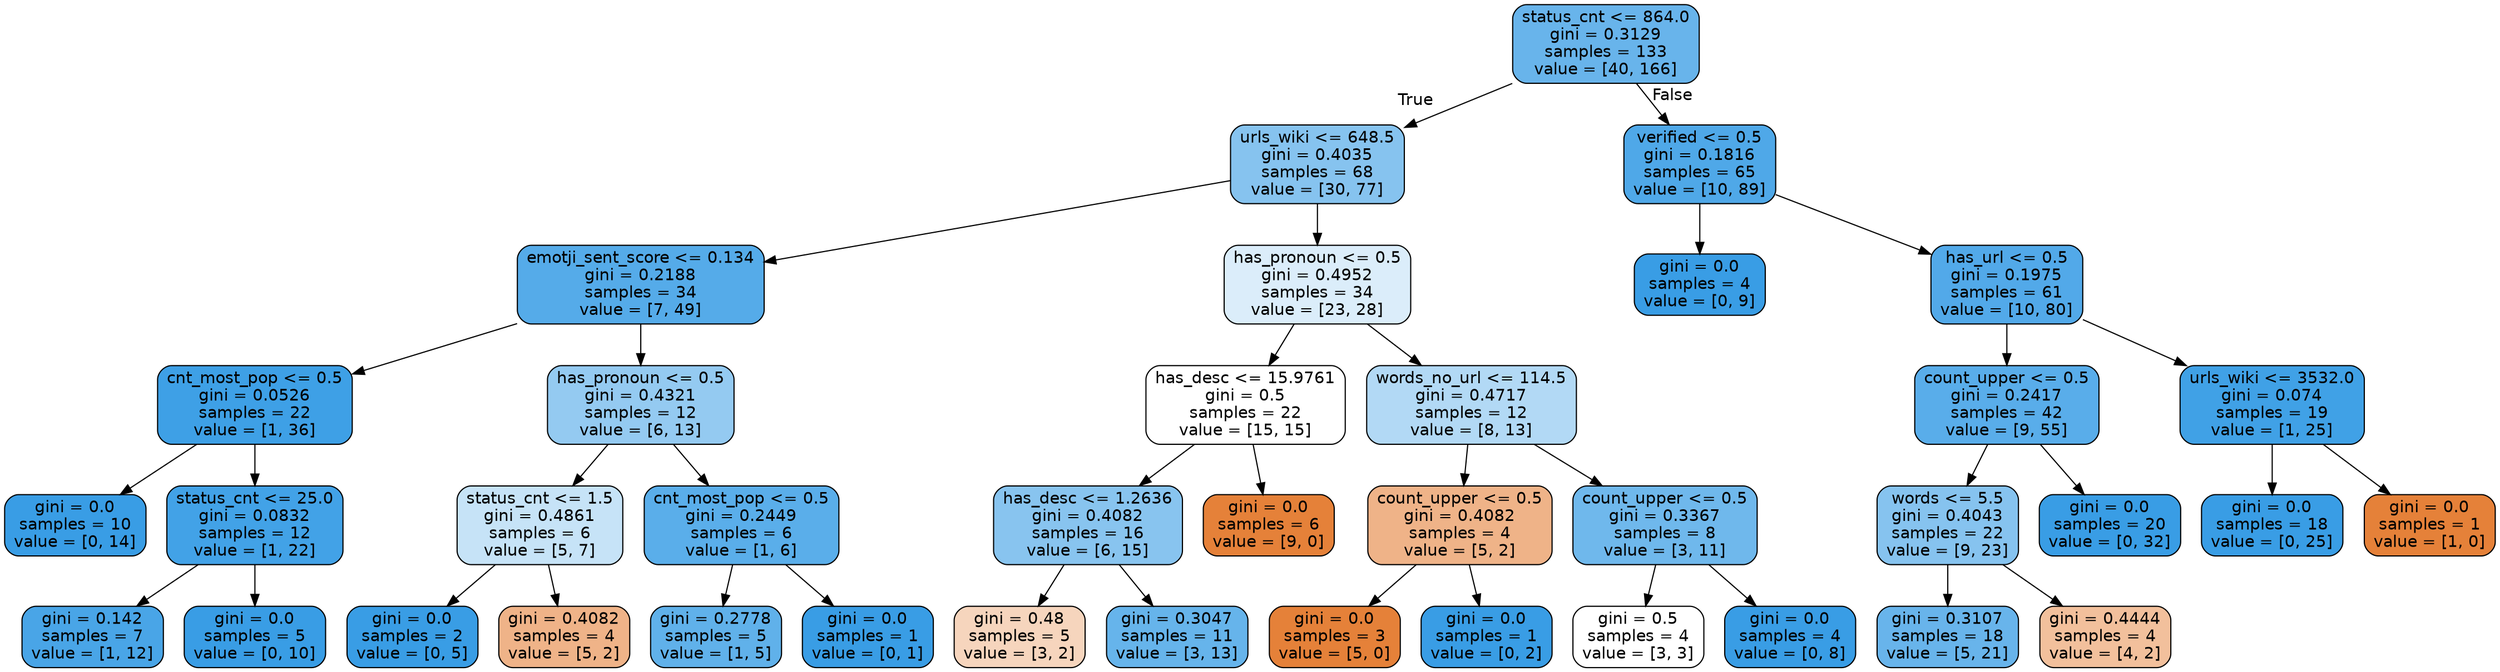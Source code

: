 digraph Tree {
node [shape=box, style="filled, rounded", color="black", fontname=helvetica] ;
edge [fontname=helvetica] ;
0 [label="status_cnt <= 864.0\ngini = 0.3129\nsamples = 133\nvalue = [40, 166]", fillcolor="#399de5c2"] ;
1 [label="urls_wiki <= 648.5\ngini = 0.4035\nsamples = 68\nvalue = [30, 77]", fillcolor="#399de59c"] ;
0 -> 1 [labeldistance=2.5, labelangle=45, headlabel="True"] ;
2 [label="emotji_sent_score <= 0.134\ngini = 0.2188\nsamples = 34\nvalue = [7, 49]", fillcolor="#399de5db"] ;
1 -> 2 ;
3 [label="cnt_most_pop <= 0.5\ngini = 0.0526\nsamples = 22\nvalue = [1, 36]", fillcolor="#399de5f8"] ;
2 -> 3 ;
4 [label="gini = 0.0\nsamples = 10\nvalue = [0, 14]", fillcolor="#399de5ff"] ;
3 -> 4 ;
5 [label="status_cnt <= 25.0\ngini = 0.0832\nsamples = 12\nvalue = [1, 22]", fillcolor="#399de5f3"] ;
3 -> 5 ;
6 [label="gini = 0.142\nsamples = 7\nvalue = [1, 12]", fillcolor="#399de5ea"] ;
5 -> 6 ;
7 [label="gini = 0.0\nsamples = 5\nvalue = [0, 10]", fillcolor="#399de5ff"] ;
5 -> 7 ;
8 [label="has_pronoun <= 0.5\ngini = 0.4321\nsamples = 12\nvalue = [6, 13]", fillcolor="#399de589"] ;
2 -> 8 ;
9 [label="status_cnt <= 1.5\ngini = 0.4861\nsamples = 6\nvalue = [5, 7]", fillcolor="#399de549"] ;
8 -> 9 ;
10 [label="gini = 0.0\nsamples = 2\nvalue = [0, 5]", fillcolor="#399de5ff"] ;
9 -> 10 ;
11 [label="gini = 0.4082\nsamples = 4\nvalue = [5, 2]", fillcolor="#e5813999"] ;
9 -> 11 ;
12 [label="cnt_most_pop <= 0.5\ngini = 0.2449\nsamples = 6\nvalue = [1, 6]", fillcolor="#399de5d4"] ;
8 -> 12 ;
13 [label="gini = 0.2778\nsamples = 5\nvalue = [1, 5]", fillcolor="#399de5cc"] ;
12 -> 13 ;
14 [label="gini = 0.0\nsamples = 1\nvalue = [0, 1]", fillcolor="#399de5ff"] ;
12 -> 14 ;
15 [label="has_pronoun <= 0.5\ngini = 0.4952\nsamples = 34\nvalue = [23, 28]", fillcolor="#399de52e"] ;
1 -> 15 ;
16 [label="has_desc <= 15.9761\ngini = 0.5\nsamples = 22\nvalue = [15, 15]", fillcolor="#e5813900"] ;
15 -> 16 ;
17 [label="has_desc <= 1.2636\ngini = 0.4082\nsamples = 16\nvalue = [6, 15]", fillcolor="#399de599"] ;
16 -> 17 ;
18 [label="gini = 0.48\nsamples = 5\nvalue = [3, 2]", fillcolor="#e5813955"] ;
17 -> 18 ;
19 [label="gini = 0.3047\nsamples = 11\nvalue = [3, 13]", fillcolor="#399de5c4"] ;
17 -> 19 ;
20 [label="gini = 0.0\nsamples = 6\nvalue = [9, 0]", fillcolor="#e58139ff"] ;
16 -> 20 ;
21 [label="words_no_url <= 114.5\ngini = 0.4717\nsamples = 12\nvalue = [8, 13]", fillcolor="#399de562"] ;
15 -> 21 ;
22 [label="count_upper <= 0.5\ngini = 0.4082\nsamples = 4\nvalue = [5, 2]", fillcolor="#e5813999"] ;
21 -> 22 ;
23 [label="gini = 0.0\nsamples = 3\nvalue = [5, 0]", fillcolor="#e58139ff"] ;
22 -> 23 ;
24 [label="gini = 0.0\nsamples = 1\nvalue = [0, 2]", fillcolor="#399de5ff"] ;
22 -> 24 ;
25 [label="count_upper <= 0.5\ngini = 0.3367\nsamples = 8\nvalue = [3, 11]", fillcolor="#399de5b9"] ;
21 -> 25 ;
26 [label="gini = 0.5\nsamples = 4\nvalue = [3, 3]", fillcolor="#e5813900"] ;
25 -> 26 ;
27 [label="gini = 0.0\nsamples = 4\nvalue = [0, 8]", fillcolor="#399de5ff"] ;
25 -> 27 ;
28 [label="verified <= 0.5\ngini = 0.1816\nsamples = 65\nvalue = [10, 89]", fillcolor="#399de5e2"] ;
0 -> 28 [labeldistance=2.5, labelangle=-45, headlabel="False"] ;
29 [label="gini = 0.0\nsamples = 4\nvalue = [0, 9]", fillcolor="#399de5ff"] ;
28 -> 29 ;
30 [label="has_url <= 0.5\ngini = 0.1975\nsamples = 61\nvalue = [10, 80]", fillcolor="#399de5df"] ;
28 -> 30 ;
31 [label="count_upper <= 0.5\ngini = 0.2417\nsamples = 42\nvalue = [9, 55]", fillcolor="#399de5d5"] ;
30 -> 31 ;
32 [label="words <= 5.5\ngini = 0.4043\nsamples = 22\nvalue = [9, 23]", fillcolor="#399de59b"] ;
31 -> 32 ;
33 [label="gini = 0.3107\nsamples = 18\nvalue = [5, 21]", fillcolor="#399de5c2"] ;
32 -> 33 ;
34 [label="gini = 0.4444\nsamples = 4\nvalue = [4, 2]", fillcolor="#e581397f"] ;
32 -> 34 ;
35 [label="gini = 0.0\nsamples = 20\nvalue = [0, 32]", fillcolor="#399de5ff"] ;
31 -> 35 ;
36 [label="urls_wiki <= 3532.0\ngini = 0.074\nsamples = 19\nvalue = [1, 25]", fillcolor="#399de5f5"] ;
30 -> 36 ;
37 [label="gini = 0.0\nsamples = 18\nvalue = [0, 25]", fillcolor="#399de5ff"] ;
36 -> 37 ;
38 [label="gini = 0.0\nsamples = 1\nvalue = [1, 0]", fillcolor="#e58139ff"] ;
36 -> 38 ;
}
